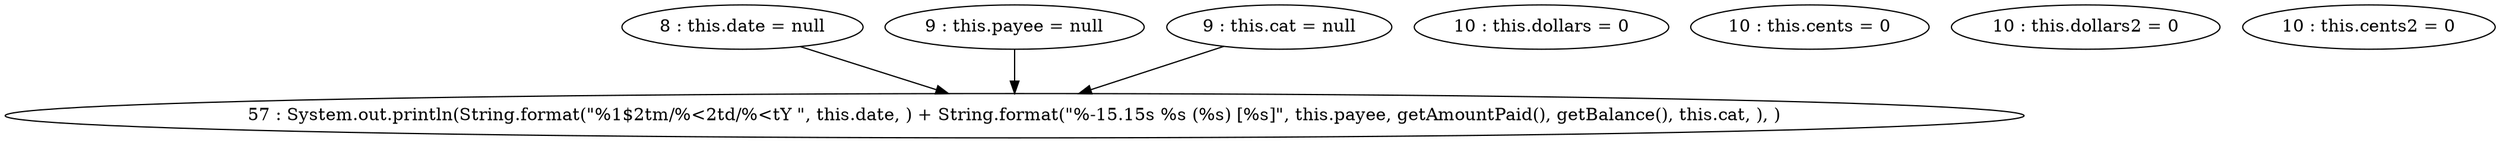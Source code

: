 digraph G {
"8 : this.date = null"
"8 : this.date = null" -> "57 : System.out.println(String.format(\"%1$2tm/%<2td/%<tY \", this.date, ) + String.format(\"%-15.15s %s (%s) [%s]\", this.payee, getAmountPaid(), getBalance(), this.cat, ), )"
"9 : this.payee = null"
"9 : this.payee = null" -> "57 : System.out.println(String.format(\"%1$2tm/%<2td/%<tY \", this.date, ) + String.format(\"%-15.15s %s (%s) [%s]\", this.payee, getAmountPaid(), getBalance(), this.cat, ), )"
"9 : this.cat = null"
"9 : this.cat = null" -> "57 : System.out.println(String.format(\"%1$2tm/%<2td/%<tY \", this.date, ) + String.format(\"%-15.15s %s (%s) [%s]\", this.payee, getAmountPaid(), getBalance(), this.cat, ), )"
"10 : this.dollars = 0"
"10 : this.cents = 0"
"10 : this.dollars2 = 0"
"10 : this.cents2 = 0"
"57 : System.out.println(String.format(\"%1$2tm/%<2td/%<tY \", this.date, ) + String.format(\"%-15.15s %s (%s) [%s]\", this.payee, getAmountPaid(), getBalance(), this.cat, ), )"
}
